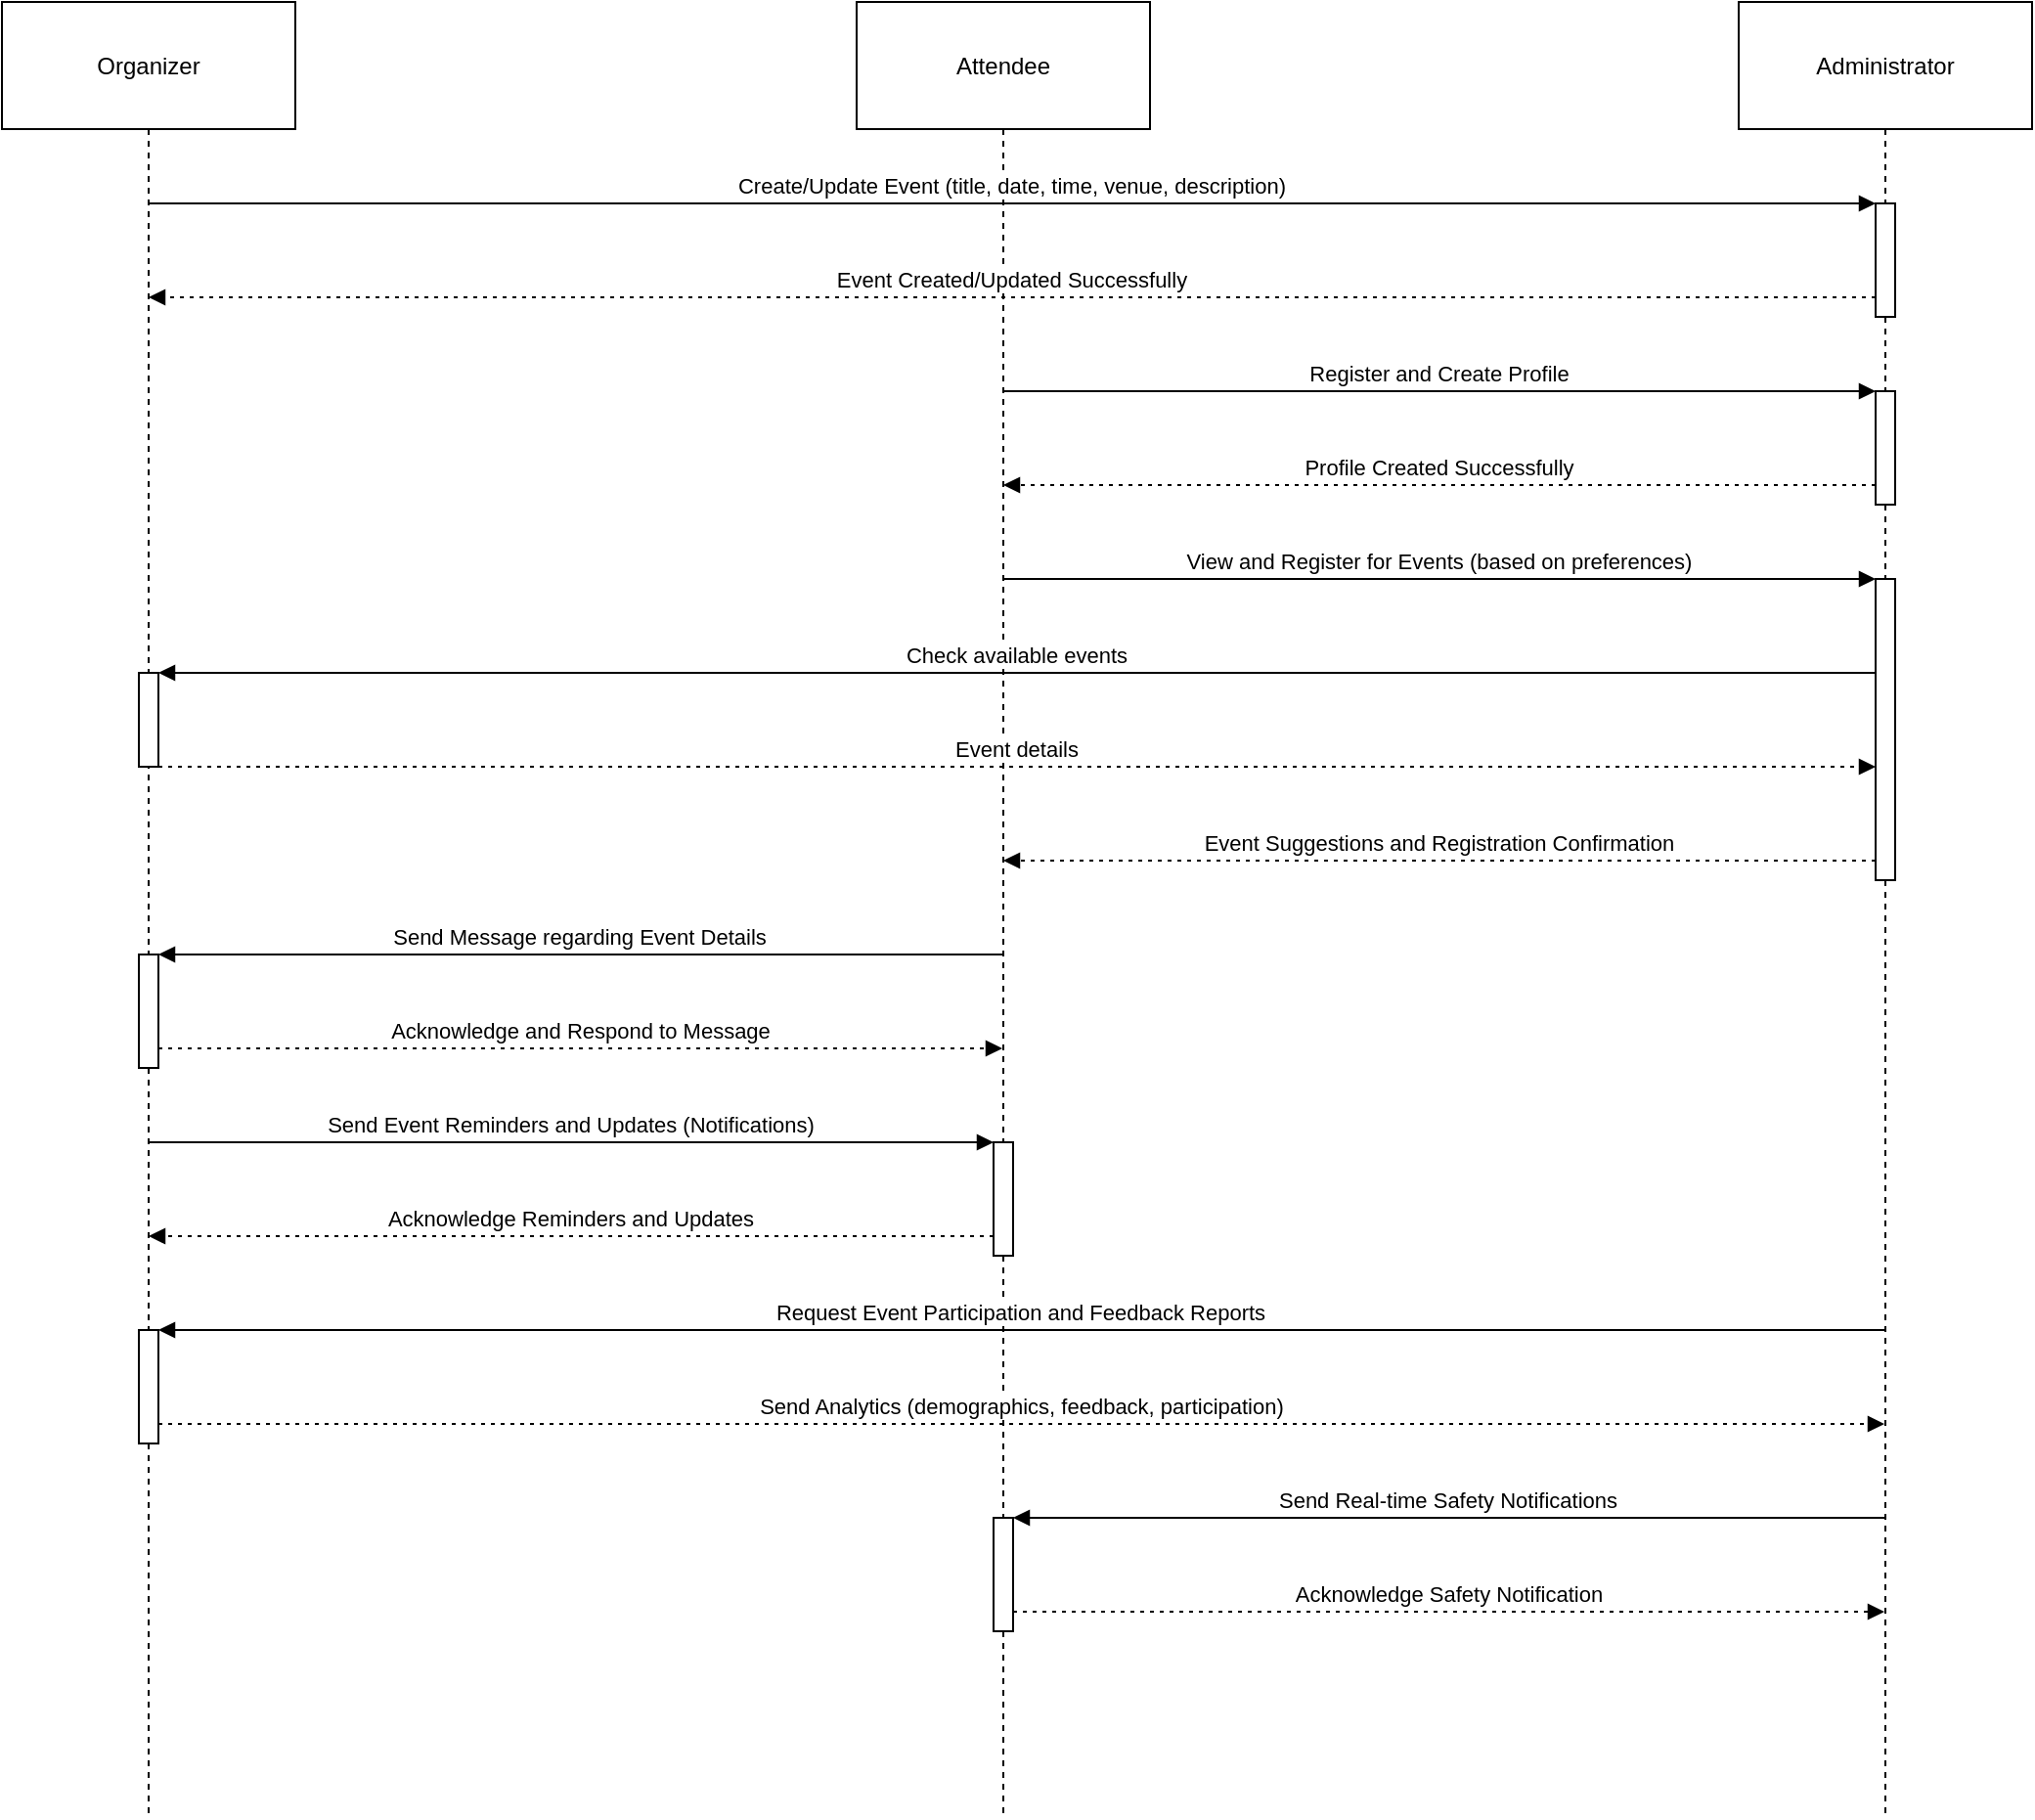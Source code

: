 <mxfile version="24.8.3">
  <diagram name="Page-1" id="-FXOQZYXkkcIjiZiBPU0">
    <mxGraphModel dx="1288" dy="657" grid="1" gridSize="10" guides="1" tooltips="1" connect="1" arrows="1" fold="1" page="1" pageScale="1" pageWidth="850" pageHeight="1100" math="0" shadow="0">
      <root>
        <mxCell id="0" />
        <mxCell id="1" parent="0" />
        <mxCell id="_tdEORQsRMw4FrxBgXOk-161" value="Organizer" style="shape=umlLifeline;perimeter=lifelinePerimeter;whiteSpace=wrap;container=1;dropTarget=0;collapsible=0;recursiveResize=0;outlineConnect=0;portConstraint=eastwest;newEdgeStyle={&quot;edgeStyle&quot;:&quot;elbowEdgeStyle&quot;,&quot;elbow&quot;:&quot;vertical&quot;,&quot;curved&quot;:0,&quot;rounded&quot;:0};size=65;" vertex="1" parent="1">
          <mxGeometry x="20" y="60" width="150" height="928" as="geometry" />
        </mxCell>
        <mxCell id="_tdEORQsRMw4FrxBgXOk-162" value="" style="points=[];perimeter=orthogonalPerimeter;outlineConnect=0;targetShapes=umlLifeline;portConstraint=eastwest;newEdgeStyle={&quot;edgeStyle&quot;:&quot;elbowEdgeStyle&quot;,&quot;elbow&quot;:&quot;vertical&quot;,&quot;curved&quot;:0,&quot;rounded&quot;:0}" vertex="1" parent="_tdEORQsRMw4FrxBgXOk-161">
          <mxGeometry x="70" y="343" width="10" height="48" as="geometry" />
        </mxCell>
        <mxCell id="_tdEORQsRMw4FrxBgXOk-163" value="" style="points=[];perimeter=orthogonalPerimeter;outlineConnect=0;targetShapes=umlLifeline;portConstraint=eastwest;newEdgeStyle={&quot;edgeStyle&quot;:&quot;elbowEdgeStyle&quot;,&quot;elbow&quot;:&quot;vertical&quot;,&quot;curved&quot;:0,&quot;rounded&quot;:0}" vertex="1" parent="_tdEORQsRMw4FrxBgXOk-161">
          <mxGeometry x="70" y="487" width="10" height="58" as="geometry" />
        </mxCell>
        <mxCell id="_tdEORQsRMw4FrxBgXOk-164" value="" style="points=[];perimeter=orthogonalPerimeter;outlineConnect=0;targetShapes=umlLifeline;portConstraint=eastwest;newEdgeStyle={&quot;edgeStyle&quot;:&quot;elbowEdgeStyle&quot;,&quot;elbow&quot;:&quot;vertical&quot;,&quot;curved&quot;:0,&quot;rounded&quot;:0}" vertex="1" parent="_tdEORQsRMw4FrxBgXOk-161">
          <mxGeometry x="70" y="679" width="10" height="58" as="geometry" />
        </mxCell>
        <mxCell id="_tdEORQsRMw4FrxBgXOk-165" value="Attendee" style="shape=umlLifeline;perimeter=lifelinePerimeter;whiteSpace=wrap;container=1;dropTarget=0;collapsible=0;recursiveResize=0;outlineConnect=0;portConstraint=eastwest;newEdgeStyle={&quot;edgeStyle&quot;:&quot;elbowEdgeStyle&quot;,&quot;elbow&quot;:&quot;vertical&quot;,&quot;curved&quot;:0,&quot;rounded&quot;:0};size=65;" vertex="1" parent="1">
          <mxGeometry x="457" y="60" width="150" height="928" as="geometry" />
        </mxCell>
        <mxCell id="_tdEORQsRMw4FrxBgXOk-166" value="" style="points=[];perimeter=orthogonalPerimeter;outlineConnect=0;targetShapes=umlLifeline;portConstraint=eastwest;newEdgeStyle={&quot;edgeStyle&quot;:&quot;elbowEdgeStyle&quot;,&quot;elbow&quot;:&quot;vertical&quot;,&quot;curved&quot;:0,&quot;rounded&quot;:0}" vertex="1" parent="_tdEORQsRMw4FrxBgXOk-165">
          <mxGeometry x="70" y="583" width="10" height="58" as="geometry" />
        </mxCell>
        <mxCell id="_tdEORQsRMw4FrxBgXOk-167" value="" style="points=[];perimeter=orthogonalPerimeter;outlineConnect=0;targetShapes=umlLifeline;portConstraint=eastwest;newEdgeStyle={&quot;edgeStyle&quot;:&quot;elbowEdgeStyle&quot;,&quot;elbow&quot;:&quot;vertical&quot;,&quot;curved&quot;:0,&quot;rounded&quot;:0}" vertex="1" parent="_tdEORQsRMw4FrxBgXOk-165">
          <mxGeometry x="70" y="775" width="10" height="58" as="geometry" />
        </mxCell>
        <mxCell id="_tdEORQsRMw4FrxBgXOk-168" value="Administrator" style="shape=umlLifeline;perimeter=lifelinePerimeter;whiteSpace=wrap;container=1;dropTarget=0;collapsible=0;recursiveResize=0;outlineConnect=0;portConstraint=eastwest;newEdgeStyle={&quot;edgeStyle&quot;:&quot;elbowEdgeStyle&quot;,&quot;elbow&quot;:&quot;vertical&quot;,&quot;curved&quot;:0,&quot;rounded&quot;:0};size=65;" vertex="1" parent="1">
          <mxGeometry x="908" y="60" width="150" height="928" as="geometry" />
        </mxCell>
        <mxCell id="_tdEORQsRMw4FrxBgXOk-169" value="" style="points=[];perimeter=orthogonalPerimeter;outlineConnect=0;targetShapes=umlLifeline;portConstraint=eastwest;newEdgeStyle={&quot;edgeStyle&quot;:&quot;elbowEdgeStyle&quot;,&quot;elbow&quot;:&quot;vertical&quot;,&quot;curved&quot;:0,&quot;rounded&quot;:0}" vertex="1" parent="_tdEORQsRMw4FrxBgXOk-168">
          <mxGeometry x="70" y="103" width="10" height="58" as="geometry" />
        </mxCell>
        <mxCell id="_tdEORQsRMw4FrxBgXOk-170" value="" style="points=[];perimeter=orthogonalPerimeter;outlineConnect=0;targetShapes=umlLifeline;portConstraint=eastwest;newEdgeStyle={&quot;edgeStyle&quot;:&quot;elbowEdgeStyle&quot;,&quot;elbow&quot;:&quot;vertical&quot;,&quot;curved&quot;:0,&quot;rounded&quot;:0}" vertex="1" parent="_tdEORQsRMw4FrxBgXOk-168">
          <mxGeometry x="70" y="199" width="10" height="58" as="geometry" />
        </mxCell>
        <mxCell id="_tdEORQsRMw4FrxBgXOk-171" value="" style="points=[];perimeter=orthogonalPerimeter;outlineConnect=0;targetShapes=umlLifeline;portConstraint=eastwest;newEdgeStyle={&quot;edgeStyle&quot;:&quot;elbowEdgeStyle&quot;,&quot;elbow&quot;:&quot;vertical&quot;,&quot;curved&quot;:0,&quot;rounded&quot;:0}" vertex="1" parent="_tdEORQsRMw4FrxBgXOk-168">
          <mxGeometry x="70" y="295" width="10" height="154" as="geometry" />
        </mxCell>
        <mxCell id="_tdEORQsRMw4FrxBgXOk-172" value="Create/Update Event (title, date, time, venue, description)" style="verticalAlign=bottom;edgeStyle=elbowEdgeStyle;elbow=vertical;curved=0;rounded=0;endArrow=block;" edge="1" parent="1" source="_tdEORQsRMw4FrxBgXOk-161" target="_tdEORQsRMw4FrxBgXOk-169">
          <mxGeometry relative="1" as="geometry">
            <Array as="points">
              <mxPoint x="546" y="163" />
            </Array>
          </mxGeometry>
        </mxCell>
        <mxCell id="_tdEORQsRMw4FrxBgXOk-173" value="Event Created/Updated Successfully" style="verticalAlign=bottom;edgeStyle=elbowEdgeStyle;elbow=vertical;curved=0;rounded=0;dashed=1;dashPattern=2 3;endArrow=block;" edge="1" parent="1" source="_tdEORQsRMw4FrxBgXOk-169" target="_tdEORQsRMw4FrxBgXOk-161">
          <mxGeometry relative="1" as="geometry">
            <Array as="points">
              <mxPoint x="549" y="211" />
            </Array>
          </mxGeometry>
        </mxCell>
        <mxCell id="_tdEORQsRMw4FrxBgXOk-174" value="Register and Create Profile" style="verticalAlign=bottom;edgeStyle=elbowEdgeStyle;elbow=vertical;curved=0;rounded=0;endArrow=block;" edge="1" parent="1" source="_tdEORQsRMw4FrxBgXOk-165" target="_tdEORQsRMw4FrxBgXOk-170">
          <mxGeometry relative="1" as="geometry">
            <Array as="points">
              <mxPoint x="764" y="259" />
            </Array>
          </mxGeometry>
        </mxCell>
        <mxCell id="_tdEORQsRMw4FrxBgXOk-175" value="Profile Created Successfully" style="verticalAlign=bottom;edgeStyle=elbowEdgeStyle;elbow=vertical;curved=0;rounded=0;dashed=1;dashPattern=2 3;endArrow=block;" edge="1" parent="1" source="_tdEORQsRMw4FrxBgXOk-170" target="_tdEORQsRMw4FrxBgXOk-165">
          <mxGeometry relative="1" as="geometry">
            <Array as="points">
              <mxPoint x="767" y="307" />
            </Array>
          </mxGeometry>
        </mxCell>
        <mxCell id="_tdEORQsRMw4FrxBgXOk-176" value="View and Register for Events (based on preferences)" style="verticalAlign=bottom;edgeStyle=elbowEdgeStyle;elbow=vertical;curved=0;rounded=0;endArrow=block;" edge="1" parent="1" source="_tdEORQsRMw4FrxBgXOk-165" target="_tdEORQsRMw4FrxBgXOk-171">
          <mxGeometry relative="1" as="geometry">
            <Array as="points">
              <mxPoint x="764" y="355" />
            </Array>
          </mxGeometry>
        </mxCell>
        <mxCell id="_tdEORQsRMw4FrxBgXOk-177" value="Check available events" style="verticalAlign=bottom;edgeStyle=elbowEdgeStyle;elbow=vertical;curved=0;rounded=0;endArrow=block;" edge="1" parent="1" source="_tdEORQsRMw4FrxBgXOk-171" target="_tdEORQsRMw4FrxBgXOk-162">
          <mxGeometry relative="1" as="geometry">
            <Array as="points">
              <mxPoint x="551" y="403" />
            </Array>
          </mxGeometry>
        </mxCell>
        <mxCell id="_tdEORQsRMw4FrxBgXOk-178" value="Event details" style="verticalAlign=bottom;edgeStyle=elbowEdgeStyle;elbow=vertical;curved=0;rounded=0;dashed=1;dashPattern=2 3;endArrow=block;" edge="1" parent="1" source="_tdEORQsRMw4FrxBgXOk-162" target="_tdEORQsRMw4FrxBgXOk-171">
          <mxGeometry relative="1" as="geometry">
            <Array as="points">
              <mxPoint x="548" y="451" />
            </Array>
          </mxGeometry>
        </mxCell>
        <mxCell id="_tdEORQsRMw4FrxBgXOk-179" value="Event Suggestions and Registration Confirmation" style="verticalAlign=bottom;edgeStyle=elbowEdgeStyle;elbow=vertical;curved=0;rounded=0;dashed=1;dashPattern=2 3;endArrow=block;" edge="1" parent="1" source="_tdEORQsRMw4FrxBgXOk-171" target="_tdEORQsRMw4FrxBgXOk-165">
          <mxGeometry relative="1" as="geometry">
            <Array as="points">
              <mxPoint x="767" y="499" />
            </Array>
          </mxGeometry>
        </mxCell>
        <mxCell id="_tdEORQsRMw4FrxBgXOk-180" value="Send Message regarding Event Details" style="verticalAlign=bottom;edgeStyle=elbowEdgeStyle;elbow=vertical;curved=0;rounded=0;endArrow=block;" edge="1" parent="1" source="_tdEORQsRMw4FrxBgXOk-165" target="_tdEORQsRMw4FrxBgXOk-163">
          <mxGeometry relative="1" as="geometry">
            <Array as="points">
              <mxPoint x="327" y="547" />
            </Array>
          </mxGeometry>
        </mxCell>
        <mxCell id="_tdEORQsRMw4FrxBgXOk-181" value="Acknowledge and Respond to Message" style="verticalAlign=bottom;edgeStyle=elbowEdgeStyle;elbow=vertical;curved=0;rounded=0;dashed=1;dashPattern=2 3;endArrow=block;" edge="1" parent="1" source="_tdEORQsRMw4FrxBgXOk-163" target="_tdEORQsRMw4FrxBgXOk-165">
          <mxGeometry relative="1" as="geometry">
            <Array as="points">
              <mxPoint x="324" y="595" />
            </Array>
          </mxGeometry>
        </mxCell>
        <mxCell id="_tdEORQsRMw4FrxBgXOk-182" value="Send Event Reminders and Updates (Notifications)" style="verticalAlign=bottom;edgeStyle=elbowEdgeStyle;elbow=vertical;curved=0;rounded=0;endArrow=block;" edge="1" parent="1" source="_tdEORQsRMw4FrxBgXOk-161" target="_tdEORQsRMw4FrxBgXOk-166">
          <mxGeometry relative="1" as="geometry">
            <Array as="points">
              <mxPoint x="320" y="643" />
            </Array>
          </mxGeometry>
        </mxCell>
        <mxCell id="_tdEORQsRMw4FrxBgXOk-183" value="Acknowledge Reminders and Updates" style="verticalAlign=bottom;edgeStyle=elbowEdgeStyle;elbow=vertical;curved=0;rounded=0;dashed=1;dashPattern=2 3;endArrow=block;" edge="1" parent="1" source="_tdEORQsRMw4FrxBgXOk-166" target="_tdEORQsRMw4FrxBgXOk-161">
          <mxGeometry relative="1" as="geometry">
            <Array as="points">
              <mxPoint x="323" y="691" />
            </Array>
          </mxGeometry>
        </mxCell>
        <mxCell id="_tdEORQsRMw4FrxBgXOk-184" value="Request Event Participation and Feedback Reports" style="verticalAlign=bottom;edgeStyle=elbowEdgeStyle;elbow=vertical;curved=0;rounded=0;endArrow=block;" edge="1" parent="1" source="_tdEORQsRMw4FrxBgXOk-168" target="_tdEORQsRMw4FrxBgXOk-164">
          <mxGeometry relative="1" as="geometry">
            <Array as="points">
              <mxPoint x="553" y="739" />
            </Array>
          </mxGeometry>
        </mxCell>
        <mxCell id="_tdEORQsRMw4FrxBgXOk-185" value="Send Analytics (demographics, feedback, participation)" style="verticalAlign=bottom;edgeStyle=elbowEdgeStyle;elbow=vertical;curved=0;rounded=0;dashed=1;dashPattern=2 3;endArrow=block;" edge="1" parent="1" source="_tdEORQsRMw4FrxBgXOk-164" target="_tdEORQsRMw4FrxBgXOk-168">
          <mxGeometry relative="1" as="geometry">
            <Array as="points">
              <mxPoint x="550" y="787" />
            </Array>
          </mxGeometry>
        </mxCell>
        <mxCell id="_tdEORQsRMw4FrxBgXOk-186" value="Send Real-time Safety Notifications" style="verticalAlign=bottom;edgeStyle=elbowEdgeStyle;elbow=vertical;curved=0;rounded=0;endArrow=block;" edge="1" parent="1" source="_tdEORQsRMw4FrxBgXOk-168" target="_tdEORQsRMw4FrxBgXOk-167">
          <mxGeometry relative="1" as="geometry">
            <Array as="points">
              <mxPoint x="771" y="835" />
            </Array>
          </mxGeometry>
        </mxCell>
        <mxCell id="_tdEORQsRMw4FrxBgXOk-187" value="Acknowledge Safety Notification" style="verticalAlign=bottom;edgeStyle=elbowEdgeStyle;elbow=vertical;curved=0;rounded=0;dashed=1;dashPattern=2 3;endArrow=block;" edge="1" parent="1" source="_tdEORQsRMw4FrxBgXOk-167" target="_tdEORQsRMw4FrxBgXOk-168">
          <mxGeometry relative="1" as="geometry">
            <Array as="points">
              <mxPoint x="768" y="883" />
            </Array>
          </mxGeometry>
        </mxCell>
      </root>
    </mxGraphModel>
  </diagram>
</mxfile>
